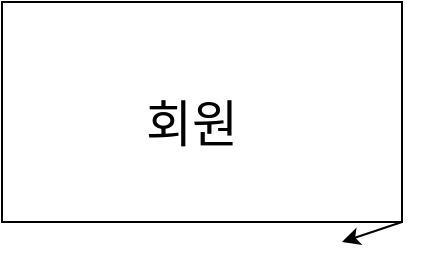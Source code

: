 <mxfile>
    <diagram id="I4pjK3skrc8aE2C88RQU" name="Page-1">
        <mxGraphModel dx="421" dy="653" grid="1" gridSize="10" guides="1" tooltips="1" connect="1" arrows="1" fold="1" page="1" pageScale="1" pageWidth="850" pageHeight="1100" math="0" shadow="0">
            <root>
                <mxCell id="0"/>
                <mxCell id="1" parent="0"/>
                <mxCell id="4" style="edgeStyle=none;html=1;exitX=1;exitY=1;exitDx=0;exitDy=0;" parent="1" source="2" edge="1">
                    <mxGeometry relative="1" as="geometry">
                        <mxPoint x="370" y="690" as="targetPoint"/>
                    </mxGeometry>
                </mxCell>
                <mxCell id="2" value="" style="rounded=0;whiteSpace=wrap;html=1;" parent="1" vertex="1">
                    <mxGeometry x="200" y="570" width="200" height="110" as="geometry"/>
                </mxCell>
                <mxCell id="3" value="&lt;font style=&quot;font-size: 25px;&quot;&gt;회원&lt;/font&gt;" style="text;html=1;align=center;verticalAlign=middle;whiteSpace=wrap;rounded=0;" parent="1" vertex="1">
                    <mxGeometry x="220" y="590" width="150" height="80" as="geometry"/>
                </mxCell>
            </root>
        </mxGraphModel>
    </diagram>
</mxfile>